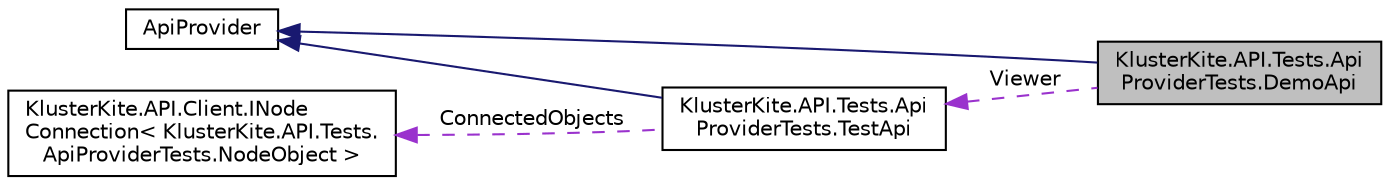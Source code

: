 digraph "KlusterKite.API.Tests.ApiProviderTests.DemoApi"
{
  edge [fontname="Helvetica",fontsize="10",labelfontname="Helvetica",labelfontsize="10"];
  node [fontname="Helvetica",fontsize="10",shape=record];
  rankdir="LR";
  Node2 [label="KlusterKite.API.Tests.Api\lProviderTests.DemoApi",height=0.2,width=0.4,color="black", fillcolor="grey75", style="filled", fontcolor="black"];
  Node3 -> Node2 [dir="back",color="midnightblue",fontsize="10",style="solid",fontname="Helvetica"];
  Node3 [label="ApiProvider",height=0.2,width=0.4,color="black", fillcolor="white", style="filled",URL="$class_kluster_kite_1_1_a_p_i_1_1_provider_1_1_api_provider.html",tooltip="Public api provider. "];
  Node4 -> Node2 [dir="back",color="darkorchid3",fontsize="10",style="dashed",label=" Viewer" ,fontname="Helvetica"];
  Node4 [label="KlusterKite.API.Tests.Api\lProviderTests.TestApi",height=0.2,width=0.4,color="black", fillcolor="white", style="filled",URL="$class_kluster_kite_1_1_a_p_i_1_1_tests_1_1_api_provider_tests_1_1_test_api.html",tooltip="Some test api "];
  Node3 -> Node4 [dir="back",color="midnightblue",fontsize="10",style="solid",fontname="Helvetica"];
  Node5 -> Node4 [dir="back",color="darkorchid3",fontsize="10",style="dashed",label=" ConnectedObjects" ,fontname="Helvetica"];
  Node5 [label="KlusterKite.API.Client.INode\lConnection\< KlusterKite.API.Tests.\lApiProviderTests.NodeObject \>",height=0.2,width=0.4,color="black", fillcolor="white", style="filled",URL="$interface_kluster_kite_1_1_a_p_i_1_1_client_1_1_i_node_connection.html"];
}
